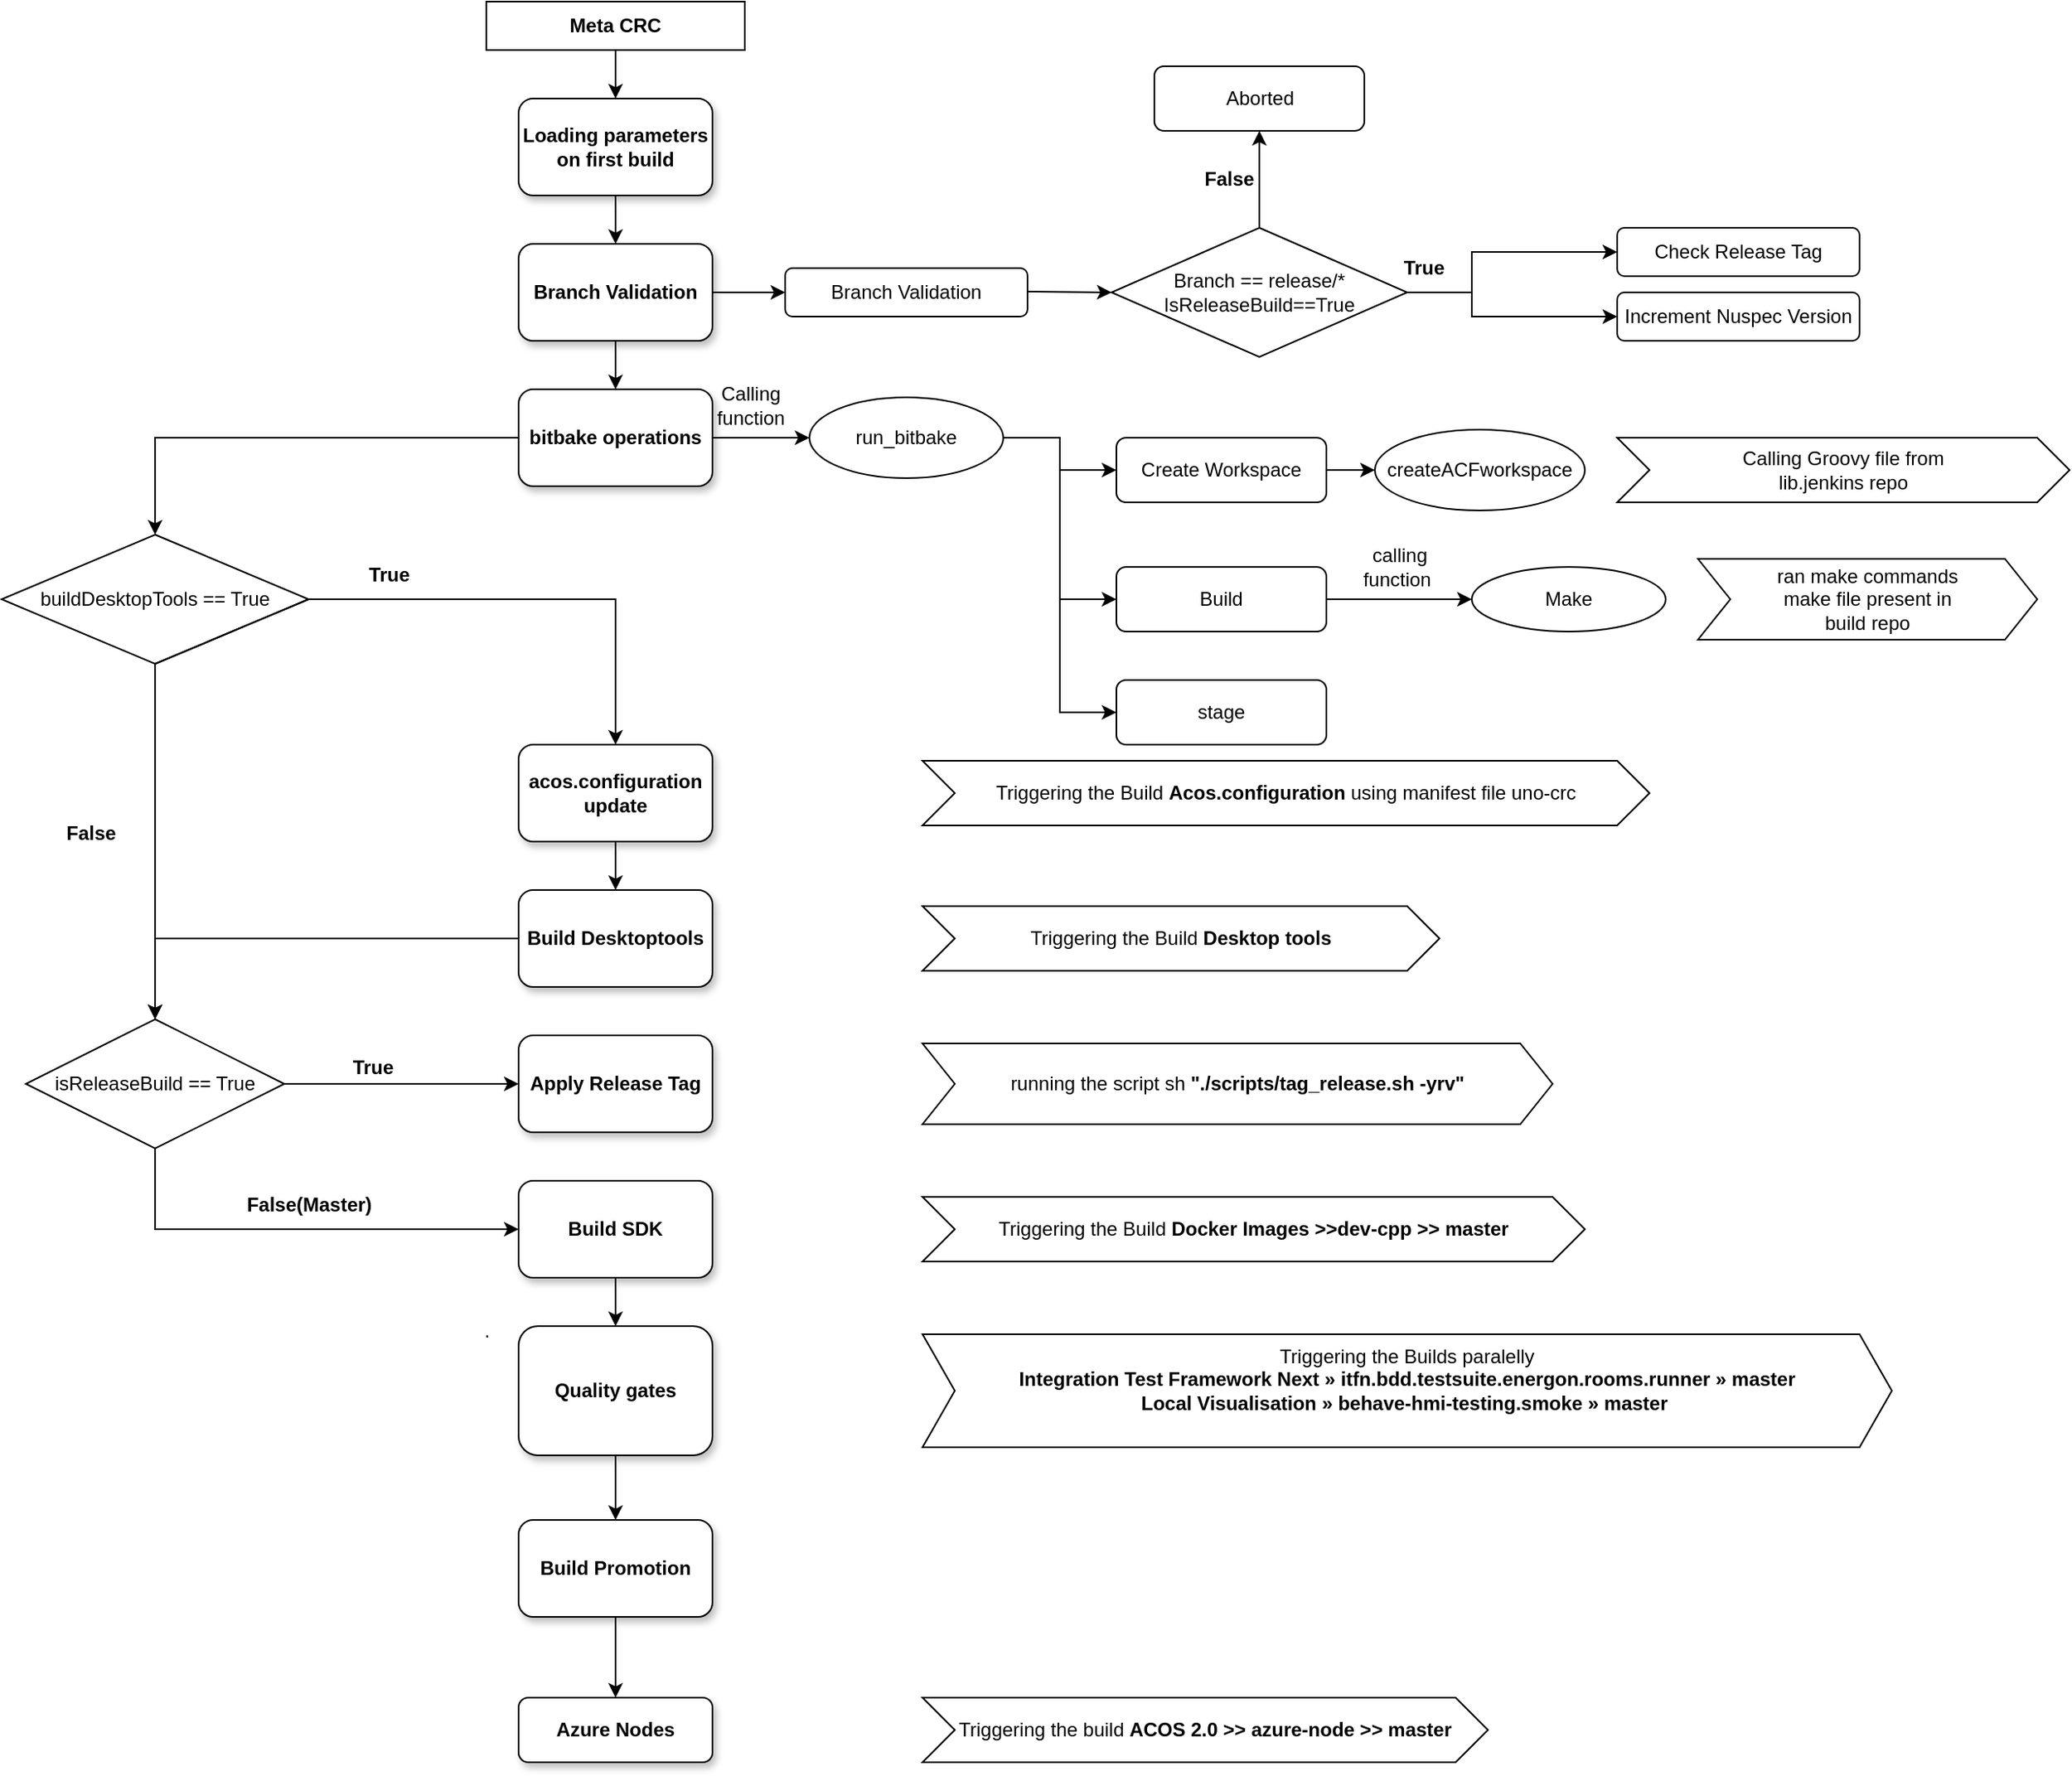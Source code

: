 <mxfile version="24.6.5" type="github">
  <diagram name="Page-1" id="8J8CI9a2RkK4PR5-pnM1">
    <mxGraphModel dx="2140" dy="470" grid="1" gridSize="10" guides="1" tooltips="1" connect="1" arrows="1" fold="1" page="1" pageScale="1" pageWidth="850" pageHeight="1100" math="0" shadow="0">
      <root>
        <mxCell id="0" />
        <mxCell id="1" parent="0" />
        <mxCell id="qxKDzWrQgZj0N8IZbKUJ-59" value="" style="edgeStyle=orthogonalEdgeStyle;rounded=0;orthogonalLoop=1;jettySize=auto;html=1;" parent="1" source="qxKDzWrQgZj0N8IZbKUJ-1" target="qxKDzWrQgZj0N8IZbKUJ-2" edge="1">
          <mxGeometry relative="1" as="geometry" />
        </mxCell>
        <mxCell id="qxKDzWrQgZj0N8IZbKUJ-1" value="Loading parameters on first build" style="rounded=1;whiteSpace=wrap;html=1;shadow=1;fontStyle=1" parent="1" vertex="1">
          <mxGeometry x="30" y="190" width="120" height="60" as="geometry" />
        </mxCell>
        <mxCell id="qxKDzWrQgZj0N8IZbKUJ-60" value="" style="edgeStyle=orthogonalEdgeStyle;rounded=0;orthogonalLoop=1;jettySize=auto;html=1;" parent="1" source="qxKDzWrQgZj0N8IZbKUJ-2" target="qxKDzWrQgZj0N8IZbKUJ-3" edge="1">
          <mxGeometry relative="1" as="geometry" />
        </mxCell>
        <mxCell id="v6B1jARZ6L-1BqHUZ5Xe-2" value="" style="edgeStyle=orthogonalEdgeStyle;rounded=0;orthogonalLoop=1;jettySize=auto;html=1;" edge="1" parent="1" source="qxKDzWrQgZj0N8IZbKUJ-2" target="2aUiwVNK7H2atm20lD8y-4">
          <mxGeometry relative="1" as="geometry" />
        </mxCell>
        <mxCell id="qxKDzWrQgZj0N8IZbKUJ-2" value="&lt;b&gt;Branch Validation&lt;/b&gt;" style="rounded=1;whiteSpace=wrap;html=1;shadow=1;" parent="1" vertex="1">
          <mxGeometry x="30" y="280" width="120" height="60" as="geometry" />
        </mxCell>
        <mxCell id="qxKDzWrQgZj0N8IZbKUJ-8" style="edgeStyle=orthogonalEdgeStyle;rounded=0;orthogonalLoop=1;jettySize=auto;html=1;exitX=1;exitY=0.5;exitDx=0;exitDy=0;entryX=0;entryY=0.5;entryDx=0;entryDy=0;" parent="1" source="qxKDzWrQgZj0N8IZbKUJ-3" target="qxKDzWrQgZj0N8IZbKUJ-5" edge="1">
          <mxGeometry relative="1" as="geometry" />
        </mxCell>
        <mxCell id="qxKDzWrQgZj0N8IZbKUJ-3" value="&lt;b&gt;bitbake operations&lt;/b&gt;" style="rounded=1;whiteSpace=wrap;html=1;shadow=1;" parent="1" vertex="1">
          <mxGeometry x="30" y="370" width="120" height="60" as="geometry" />
        </mxCell>
        <mxCell id="qxKDzWrQgZj0N8IZbKUJ-22" style="edgeStyle=orthogonalEdgeStyle;rounded=0;orthogonalLoop=1;jettySize=auto;html=1;exitX=1;exitY=0.5;exitDx=0;exitDy=0;entryX=0;entryY=0.5;entryDx=0;entryDy=0;" parent="1" source="qxKDzWrQgZj0N8IZbKUJ-5" target="qxKDzWrQgZj0N8IZbKUJ-10" edge="1">
          <mxGeometry relative="1" as="geometry" />
        </mxCell>
        <mxCell id="qxKDzWrQgZj0N8IZbKUJ-24" style="edgeStyle=orthogonalEdgeStyle;rounded=0;orthogonalLoop=1;jettySize=auto;html=1;exitX=1;exitY=0.5;exitDx=0;exitDy=0;entryX=0;entryY=0.5;entryDx=0;entryDy=0;" parent="1" source="qxKDzWrQgZj0N8IZbKUJ-5" target="qxKDzWrQgZj0N8IZbKUJ-11" edge="1">
          <mxGeometry relative="1" as="geometry" />
        </mxCell>
        <mxCell id="qxKDzWrQgZj0N8IZbKUJ-33" style="edgeStyle=orthogonalEdgeStyle;rounded=0;orthogonalLoop=1;jettySize=auto;html=1;exitX=1;exitY=0.5;exitDx=0;exitDy=0;entryX=0;entryY=0.5;entryDx=0;entryDy=0;" parent="1" source="qxKDzWrQgZj0N8IZbKUJ-5" target="qxKDzWrQgZj0N8IZbKUJ-25" edge="1">
          <mxGeometry relative="1" as="geometry" />
        </mxCell>
        <mxCell id="qxKDzWrQgZj0N8IZbKUJ-5" value="run_bitbake" style="ellipse;whiteSpace=wrap;html=1;" parent="1" vertex="1">
          <mxGeometry x="210" y="375" width="120" height="50" as="geometry" />
        </mxCell>
        <mxCell id="qxKDzWrQgZj0N8IZbKUJ-9" value="Calling&amp;nbsp;&lt;br&gt;function&amp;nbsp;" style="text;html=1;align=center;verticalAlign=middle;resizable=0;points=[];autosize=1;strokeColor=none;fillColor=none;" parent="1" vertex="1">
          <mxGeometry x="140" y="360" width="70" height="40" as="geometry" />
        </mxCell>
        <mxCell id="2aUiwVNK7H2atm20lD8y-3" value="" style="edgeStyle=orthogonalEdgeStyle;rounded=0;orthogonalLoop=1;jettySize=auto;html=1;" parent="1" source="qxKDzWrQgZj0N8IZbKUJ-10" target="qxKDzWrQgZj0N8IZbKUJ-12" edge="1">
          <mxGeometry relative="1" as="geometry" />
        </mxCell>
        <mxCell id="qxKDzWrQgZj0N8IZbKUJ-10" value="Create Workspace" style="rounded=1;whiteSpace=wrap;html=1;" parent="1" vertex="1">
          <mxGeometry x="400" y="400" width="130" height="40" as="geometry" />
        </mxCell>
        <mxCell id="qxKDzWrQgZj0N8IZbKUJ-28" style="edgeStyle=orthogonalEdgeStyle;rounded=0;orthogonalLoop=1;jettySize=auto;html=1;exitX=1;exitY=0.5;exitDx=0;exitDy=0;entryX=0;entryY=0.5;entryDx=0;entryDy=0;" parent="1" source="qxKDzWrQgZj0N8IZbKUJ-11" target="qxKDzWrQgZj0N8IZbKUJ-26" edge="1">
          <mxGeometry relative="1" as="geometry" />
        </mxCell>
        <mxCell id="qxKDzWrQgZj0N8IZbKUJ-11" value="Build" style="rounded=1;whiteSpace=wrap;html=1;" parent="1" vertex="1">
          <mxGeometry x="400" y="480" width="130" height="40" as="geometry" />
        </mxCell>
        <mxCell id="qxKDzWrQgZj0N8IZbKUJ-12" value="createACFworkspace" style="ellipse;whiteSpace=wrap;html=1;fontStyle=0" parent="1" vertex="1">
          <mxGeometry x="560" y="395" width="130" height="50" as="geometry" />
        </mxCell>
        <mxCell id="qxKDzWrQgZj0N8IZbKUJ-18" value="Calling Groovy file from &lt;br/&gt;lib.jenkins repo&lt;div style=&quot;display:none&quot; id=&quot;SDCloudData&quot;&gt;&lt;/div&gt;" style="shape=step;perimeter=stepPerimeter;whiteSpace=wrap;html=1;fixedSize=1;" parent="1" vertex="1">
          <mxGeometry x="710" y="400" width="280" height="40" as="geometry" />
        </mxCell>
        <mxCell id="qxKDzWrQgZj0N8IZbKUJ-25" value="stage" style="rounded=1;whiteSpace=wrap;html=1;" parent="1" vertex="1">
          <mxGeometry x="400" y="550" width="130" height="40" as="geometry" />
        </mxCell>
        <mxCell id="qxKDzWrQgZj0N8IZbKUJ-26" value="Make" style="ellipse;whiteSpace=wrap;html=1;" parent="1" vertex="1">
          <mxGeometry x="620" y="480" width="120" height="40" as="geometry" />
        </mxCell>
        <mxCell id="qxKDzWrQgZj0N8IZbKUJ-29" value="calling&lt;br&gt;function&amp;nbsp;" style="text;html=1;align=center;verticalAlign=middle;resizable=0;points=[];autosize=1;strokeColor=none;fillColor=none;" parent="1" vertex="1">
          <mxGeometry x="540" y="460" width="70" height="40" as="geometry" />
        </mxCell>
        <mxCell id="qxKDzWrQgZj0N8IZbKUJ-30" value="ran make commands &lt;br/&gt;make file present in &lt;br/&gt;build repo&lt;div style=&quot;display:none&quot; id=&quot;SDCloudData&quot;&gt;&lt;/div&gt;" style="shape=step;perimeter=stepPerimeter;whiteSpace=wrap;html=1;fixedSize=1;" parent="1" vertex="1">
          <mxGeometry x="760" y="475" width="210" height="50" as="geometry" />
        </mxCell>
        <mxCell id="qxKDzWrQgZj0N8IZbKUJ-63" value="" style="edgeStyle=orthogonalEdgeStyle;rounded=0;orthogonalLoop=1;jettySize=auto;html=1;" parent="1" source="qxKDzWrQgZj0N8IZbKUJ-34" target="qxKDzWrQgZj0N8IZbKUJ-36" edge="1">
          <mxGeometry relative="1" as="geometry" />
        </mxCell>
        <mxCell id="qxKDzWrQgZj0N8IZbKUJ-34" value="&lt;b&gt;acos.configuration update&lt;/b&gt;" style="rounded=1;whiteSpace=wrap;html=1;shadow=1;" parent="1" vertex="1">
          <mxGeometry x="30" y="590" width="120" height="60" as="geometry" />
        </mxCell>
        <mxCell id="qxKDzWrQgZj0N8IZbKUJ-35" value="Triggering the Build &lt;b&gt;Acos.configuration&lt;/b&gt; using manifest file uno-crc&lt;div style=&quot;display:none&quot; id=&quot;SDCloudData&quot;&gt;&lt;/div&gt;" style="shape=step;perimeter=stepPerimeter;whiteSpace=wrap;html=1;fixedSize=1;" parent="1" vertex="1">
          <mxGeometry x="280" y="600" width="450" height="40" as="geometry" />
        </mxCell>
        <mxCell id="qxKDzWrQgZj0N8IZbKUJ-36" value="&lt;b&gt;Build Desktoptools&lt;/b&gt;" style="rounded=1;whiteSpace=wrap;html=1;shadow=1;" parent="1" vertex="1">
          <mxGeometry x="30" y="680" width="120" height="60" as="geometry" />
        </mxCell>
        <mxCell id="qxKDzWrQgZj0N8IZbKUJ-37" value="Triggering the Build &lt;b&gt;Desktop tools&lt;/b&gt;&lt;div style=&quot;display:none&quot; id=&quot;SDCloudData&quot;&gt;&lt;/div&gt;" style="shape=step;perimeter=stepPerimeter;whiteSpace=wrap;html=1;fixedSize=1;" parent="1" vertex="1">
          <mxGeometry x="280" y="690" width="320" height="40" as="geometry" />
        </mxCell>
        <mxCell id="qxKDzWrQgZj0N8IZbKUJ-38" value="&lt;b&gt;Apply Release Tag&lt;/b&gt;" style="rounded=1;whiteSpace=wrap;html=1;shadow=1;" parent="1" vertex="1">
          <mxGeometry x="30" y="770" width="120" height="60" as="geometry" />
        </mxCell>
        <mxCell id="qxKDzWrQgZj0N8IZbKUJ-67" value="" style="edgeStyle=orthogonalEdgeStyle;rounded=0;orthogonalLoop=1;jettySize=auto;html=1;" parent="1" source="qxKDzWrQgZj0N8IZbKUJ-39" target="qxKDzWrQgZj0N8IZbKUJ-41" edge="1">
          <mxGeometry relative="1" as="geometry" />
        </mxCell>
        <mxCell id="qxKDzWrQgZj0N8IZbKUJ-39" value="&lt;b&gt;Build SDK&lt;/b&gt;" style="rounded=1;whiteSpace=wrap;html=1;shadow=1;" parent="1" vertex="1">
          <mxGeometry x="30" y="860" width="120" height="60" as="geometry" />
        </mxCell>
        <mxCell id="qxKDzWrQgZj0N8IZbKUJ-40" value="Triggering the Build &lt;b&gt;Docker Images &amp;gt;&amp;gt;dev-cpp &amp;gt;&amp;gt; master&lt;/b&gt;&lt;br&gt;&lt;div style=&quot;display:none&quot; id=&quot;SDCloudData&quot;&gt;&lt;/div&gt;" style="shape=step;perimeter=stepPerimeter;whiteSpace=wrap;html=1;fixedSize=1;" parent="1" vertex="1">
          <mxGeometry x="280" y="870" width="410" height="40" as="geometry" />
        </mxCell>
        <mxCell id="qxKDzWrQgZj0N8IZbKUJ-68" value="" style="edgeStyle=orthogonalEdgeStyle;rounded=0;orthogonalLoop=1;jettySize=auto;html=1;" parent="1" source="qxKDzWrQgZj0N8IZbKUJ-41" target="qxKDzWrQgZj0N8IZbKUJ-43" edge="1">
          <mxGeometry relative="1" as="geometry" />
        </mxCell>
        <mxCell id="qxKDzWrQgZj0N8IZbKUJ-41" value="&lt;b&gt;Quality gates&lt;/b&gt;" style="rounded=1;whiteSpace=wrap;html=1;shadow=1;" parent="1" vertex="1">
          <mxGeometry x="30" y="950" width="120" height="80" as="geometry" />
        </mxCell>
        <mxCell id="qxKDzWrQgZj0N8IZbKUJ-42" value="Triggering the Builds paralelly&lt;br&gt;&lt;b&gt;Integration Test Framework Next » itfn.bdd.testsuite.energon.rooms.runner » master&lt;/b&gt;&lt;br&gt;&lt;b&gt;Local Visualisation » behave-hmi-testing.smoke » master&amp;nbsp;&lt;br&gt;&lt;/b&gt;&lt;br&gt;&lt;div style=&quot;display:none&quot; id=&quot;SDCloudData&quot;&gt;&lt;/div&gt;" style="shape=step;perimeter=stepPerimeter;whiteSpace=wrap;html=1;fixedSize=1;" parent="1" vertex="1">
          <mxGeometry x="280" y="955" width="600" height="70" as="geometry" />
        </mxCell>
        <mxCell id="qxKDzWrQgZj0N8IZbKUJ-72" value="" style="edgeStyle=orthogonalEdgeStyle;rounded=0;orthogonalLoop=1;jettySize=auto;html=1;" parent="1" source="qxKDzWrQgZj0N8IZbKUJ-43" target="qxKDzWrQgZj0N8IZbKUJ-44" edge="1">
          <mxGeometry relative="1" as="geometry" />
        </mxCell>
        <mxCell id="qxKDzWrQgZj0N8IZbKUJ-43" value="&lt;b&gt;Build Promotion&lt;/b&gt;" style="rounded=1;whiteSpace=wrap;html=1;shadow=1;" parent="1" vertex="1">
          <mxGeometry x="30" y="1070" width="120" height="60" as="geometry" />
        </mxCell>
        <mxCell id="qxKDzWrQgZj0N8IZbKUJ-44" value="&lt;b&gt;Azure Nodes&lt;/b&gt;" style="rounded=1;whiteSpace=wrap;html=1;shadow=1;" parent="1" vertex="1">
          <mxGeometry x="30" y="1180" width="120" height="40" as="geometry" />
        </mxCell>
        <mxCell id="qxKDzWrQgZj0N8IZbKUJ-58" value="" style="edgeStyle=orthogonalEdgeStyle;rounded=0;orthogonalLoop=1;jettySize=auto;html=1;" parent="1" source="qxKDzWrQgZj0N8IZbKUJ-46" target="qxKDzWrQgZj0N8IZbKUJ-1" edge="1">
          <mxGeometry relative="1" as="geometry" />
        </mxCell>
        <mxCell id="qxKDzWrQgZj0N8IZbKUJ-46" value="&lt;b&gt;Meta CRC&lt;/b&gt;" style="whiteSpace=wrap;html=1;" parent="1" vertex="1">
          <mxGeometry x="10" y="130" width="160" height="30" as="geometry" />
        </mxCell>
        <mxCell id="qxKDzWrQgZj0N8IZbKUJ-62" value="" style="endArrow=classic;html=1;rounded=0;exitX=0;exitY=0.5;exitDx=0;exitDy=0;entryX=0.5;entryY=0;entryDx=0;entryDy=0;" parent="1" source="qxKDzWrQgZj0N8IZbKUJ-3" target="v6B1jARZ6L-1BqHUZ5Xe-10" edge="1">
          <mxGeometry width="50" height="50" relative="1" as="geometry">
            <mxPoint x="100" y="470" as="sourcePoint" />
            <mxPoint x="-200" y="400" as="targetPoint" />
            <Array as="points">
              <mxPoint x="-195" y="400" />
            </Array>
          </mxGeometry>
        </mxCell>
        <mxCell id="qxKDzWrQgZj0N8IZbKUJ-73" value="." style="text;html=1;align=center;verticalAlign=middle;resizable=0;points=[];autosize=1;strokeColor=none;fillColor=none;" parent="1" vertex="1">
          <mxGeometry x="-5" y="938" width="30" height="30" as="geometry" />
        </mxCell>
        <mxCell id="qxKDzWrQgZj0N8IZbKUJ-75" value="Triggering the build &lt;b&gt;ACOS 2.0 &amp;gt;&amp;gt; azure-node &amp;gt;&amp;gt; master&lt;/b&gt;" style="shape=step;perimeter=stepPerimeter;whiteSpace=wrap;html=1;fixedSize=1;size=20;" parent="1" vertex="1">
          <mxGeometry x="280" y="1180" width="350" height="40" as="geometry" />
        </mxCell>
        <mxCell id="2aUiwVNK7H2atm20lD8y-4" value="Branch Validation" style="rounded=1;whiteSpace=wrap;html=1;" parent="1" vertex="1">
          <mxGeometry x="195" y="295" width="150" height="30" as="geometry" />
        </mxCell>
        <mxCell id="2aUiwVNK7H2atm20lD8y-5" value="Check Release Tag" style="rounded=1;whiteSpace=wrap;html=1;" parent="1" vertex="1">
          <mxGeometry x="710" y="270" width="150" height="30" as="geometry" />
        </mxCell>
        <mxCell id="2aUiwVNK7H2atm20lD8y-6" value="Increment Nuspec Version" style="rounded=1;whiteSpace=wrap;html=1;" parent="1" vertex="1">
          <mxGeometry x="710" y="310" width="150" height="30" as="geometry" />
        </mxCell>
        <mxCell id="2aUiwVNK7H2atm20lD8y-18" style="edgeStyle=orthogonalEdgeStyle;rounded=0;orthogonalLoop=1;jettySize=auto;html=1;" parent="1" edge="1" target="2aUiwVNK7H2atm20lD8y-5">
          <mxGeometry relative="1" as="geometry">
            <mxPoint x="530" y="305" as="sourcePoint" />
            <mxPoint x="640" y="270" as="targetPoint" />
            <Array as="points">
              <mxPoint x="530" y="310" />
              <mxPoint x="620" y="310" />
              <mxPoint x="620" y="285" />
            </Array>
          </mxGeometry>
        </mxCell>
        <UserObject label="running the script&amp;nbsp;sh &lt;b&gt;&quot;./scripts/tag_release.sh -yrv&quot;&lt;/b&gt;" id="kJXKEqrPP4EzpfZiPOEI-1">
          <mxCell style="shape=step;perimeter=stepPerimeter;whiteSpace=wrap;html=1;fixedSize=1;" parent="1" vertex="1">
            <mxGeometry x="280" y="775" width="390" height="50" as="geometry" />
          </mxCell>
        </UserObject>
        <mxCell id="v6B1jARZ6L-1BqHUZ5Xe-3" value="Branch == release/*&lt;br&gt;IsReleaseBuild==True" style="rhombus;whiteSpace=wrap;html=1;" vertex="1" parent="1">
          <mxGeometry x="397" y="270" width="183" height="80" as="geometry" />
        </mxCell>
        <mxCell id="v6B1jARZ6L-1BqHUZ5Xe-4" value="" style="edgeStyle=orthogonalEdgeStyle;rounded=0;orthogonalLoop=1;jettySize=auto;html=1;entryX=0;entryY=0.5;entryDx=0;entryDy=0;" edge="1" parent="1" target="v6B1jARZ6L-1BqHUZ5Xe-3">
          <mxGeometry relative="1" as="geometry">
            <mxPoint x="345" y="309.5" as="sourcePoint" />
            <mxPoint x="390" y="309.5" as="targetPoint" />
          </mxGeometry>
        </mxCell>
        <mxCell id="v6B1jARZ6L-1BqHUZ5Xe-5" value="" style="edgeStyle=orthogonalEdgeStyle;rounded=0;orthogonalLoop=1;jettySize=auto;html=1;entryX=0;entryY=0.5;entryDx=0;entryDy=0;exitX=1;exitY=0.5;exitDx=0;exitDy=0;" edge="1" parent="1" source="v6B1jARZ6L-1BqHUZ5Xe-3" target="2aUiwVNK7H2atm20lD8y-6">
          <mxGeometry relative="1" as="geometry">
            <mxPoint x="552.5" y="310" as="sourcePoint" />
            <mxPoint x="597.5" y="310" as="targetPoint" />
            <Array as="points">
              <mxPoint x="620" y="310" />
              <mxPoint x="620" y="325" />
            </Array>
          </mxGeometry>
        </mxCell>
        <mxCell id="v6B1jARZ6L-1BqHUZ5Xe-6" value="True" style="text;html=1;align=center;verticalAlign=middle;resizable=0;points=[];autosize=1;strokeColor=none;fillColor=none;fontStyle=1" vertex="1" parent="1">
          <mxGeometry x="565" y="280" width="50" height="30" as="geometry" />
        </mxCell>
        <mxCell id="v6B1jARZ6L-1BqHUZ5Xe-7" value="" style="endArrow=classic;html=1;rounded=0;exitX=0.5;exitY=0;exitDx=0;exitDy=0;entryX=0.5;entryY=1;entryDx=0;entryDy=0;" edge="1" parent="1" source="v6B1jARZ6L-1BqHUZ5Xe-3" target="v6B1jARZ6L-1BqHUZ5Xe-8">
          <mxGeometry width="50" height="50" relative="1" as="geometry">
            <mxPoint x="320" y="160" as="sourcePoint" />
            <mxPoint x="460" y="210" as="targetPoint" />
            <Array as="points" />
          </mxGeometry>
        </mxCell>
        <mxCell id="v6B1jARZ6L-1BqHUZ5Xe-8" value="Aborted" style="rounded=1;whiteSpace=wrap;html=1;" vertex="1" parent="1">
          <mxGeometry x="423.5" y="170" width="130" height="40" as="geometry" />
        </mxCell>
        <mxCell id="v6B1jARZ6L-1BqHUZ5Xe-9" value="&lt;b&gt;False&lt;/b&gt;" style="text;html=1;align=center;verticalAlign=middle;whiteSpace=wrap;rounded=0;" vertex="1" parent="1">
          <mxGeometry x="440" y="230" width="60" height="20" as="geometry" />
        </mxCell>
        <mxCell id="v6B1jARZ6L-1BqHUZ5Xe-10" value="&lt;div&gt;buildDesktopTools == True&lt;/div&gt;" style="rhombus;whiteSpace=wrap;html=1;" vertex="1" parent="1">
          <mxGeometry x="-290" y="460" width="190" height="80" as="geometry" />
        </mxCell>
        <mxCell id="v6B1jARZ6L-1BqHUZ5Xe-12" value="" style="endArrow=classic;html=1;rounded=0;exitX=0.5;exitY=1;exitDx=0;exitDy=0;entryX=0.5;entryY=0;entryDx=0;entryDy=0;" edge="1" parent="1" source="v6B1jARZ6L-1BqHUZ5Xe-10" target="qxKDzWrQgZj0N8IZbKUJ-34">
          <mxGeometry width="50" height="50" relative="1" as="geometry">
            <mxPoint x="-280" y="650" as="sourcePoint" />
            <mxPoint x="-195" y="710" as="targetPoint" />
            <Array as="points">
              <mxPoint x="-100" y="500" />
              <mxPoint x="90" y="500" />
            </Array>
          </mxGeometry>
        </mxCell>
        <mxCell id="v6B1jARZ6L-1BqHUZ5Xe-15" value="True" style="text;html=1;align=center;verticalAlign=middle;whiteSpace=wrap;rounded=0;fontStyle=1" vertex="1" parent="1">
          <mxGeometry x="-100" y="470" width="100" height="30" as="geometry" />
        </mxCell>
        <mxCell id="v6B1jARZ6L-1BqHUZ5Xe-16" value="" style="endArrow=classic;html=1;rounded=0;entryX=0.5;entryY=0;entryDx=0;entryDy=0;exitX=0.5;exitY=1;exitDx=0;exitDy=0;" edge="1" parent="1" source="v6B1jARZ6L-1BqHUZ5Xe-10" target="v6B1jARZ6L-1BqHUZ5Xe-18">
          <mxGeometry width="50" height="50" relative="1" as="geometry">
            <mxPoint x="-240" y="830" as="sourcePoint" />
            <mxPoint x="-215" y="620" as="targetPoint" />
          </mxGeometry>
        </mxCell>
        <mxCell id="v6B1jARZ6L-1BqHUZ5Xe-18" value="isReleaseBuild == True" style="rhombus;whiteSpace=wrap;html=1;" vertex="1" parent="1">
          <mxGeometry x="-275" y="760" width="160" height="80" as="geometry" />
        </mxCell>
        <mxCell id="v6B1jARZ6L-1BqHUZ5Xe-19" value="" style="endArrow=classic;html=1;rounded=0;entryX=0;entryY=0.5;entryDx=0;entryDy=0;exitX=1;exitY=0.5;exitDx=0;exitDy=0;" edge="1" parent="1" source="v6B1jARZ6L-1BqHUZ5Xe-18" target="qxKDzWrQgZj0N8IZbKUJ-38">
          <mxGeometry width="50" height="50" relative="1" as="geometry">
            <mxPoint x="-110" y="800" as="sourcePoint" />
            <mxPoint x="-25" y="790" as="targetPoint" />
          </mxGeometry>
        </mxCell>
        <mxCell id="v6B1jARZ6L-1BqHUZ5Xe-20" value="True" style="text;html=1;align=center;verticalAlign=middle;whiteSpace=wrap;rounded=0;fontStyle=1" vertex="1" parent="1">
          <mxGeometry x="-90" y="775" width="60" height="30" as="geometry" />
        </mxCell>
        <mxCell id="v6B1jARZ6L-1BqHUZ5Xe-22" value="False" style="text;html=1;align=center;verticalAlign=middle;resizable=0;points=[];autosize=1;strokeColor=none;fillColor=none;fontStyle=1" vertex="1" parent="1">
          <mxGeometry x="-260" y="630" width="50" height="30" as="geometry" />
        </mxCell>
        <mxCell id="v6B1jARZ6L-1BqHUZ5Xe-23" value="" style="endArrow=classic;html=1;rounded=0;exitX=0.5;exitY=1;exitDx=0;exitDy=0;entryX=0;entryY=0.5;entryDx=0;entryDy=0;" edge="1" parent="1" source="v6B1jARZ6L-1BqHUZ5Xe-18" target="qxKDzWrQgZj0N8IZbKUJ-39">
          <mxGeometry width="50" height="50" relative="1" as="geometry">
            <mxPoint x="140" y="1000" as="sourcePoint" />
            <mxPoint x="190" y="950" as="targetPoint" />
            <Array as="points">
              <mxPoint x="-195" y="890" />
            </Array>
          </mxGeometry>
        </mxCell>
        <mxCell id="v6B1jARZ6L-1BqHUZ5Xe-24" value="False(Master)" style="text;html=1;align=center;verticalAlign=middle;resizable=0;points=[];autosize=1;strokeColor=none;fillColor=none;fontStyle=1" vertex="1" parent="1">
          <mxGeometry x="-150" y="860" width="100" height="30" as="geometry" />
        </mxCell>
        <mxCell id="v6B1jARZ6L-1BqHUZ5Xe-32" value="" style="endArrow=classic;html=1;rounded=0;exitX=0;exitY=0.5;exitDx=0;exitDy=0;entryX=0.5;entryY=0;entryDx=0;entryDy=0;" edge="1" parent="1" source="qxKDzWrQgZj0N8IZbKUJ-36" target="v6B1jARZ6L-1BqHUZ5Xe-18">
          <mxGeometry width="50" height="50" relative="1" as="geometry">
            <mxPoint x="-160" y="730" as="sourcePoint" />
            <mxPoint x="-200" y="710" as="targetPoint" />
            <Array as="points">
              <mxPoint x="-195" y="710" />
            </Array>
          </mxGeometry>
        </mxCell>
      </root>
    </mxGraphModel>
  </diagram>
</mxfile>
